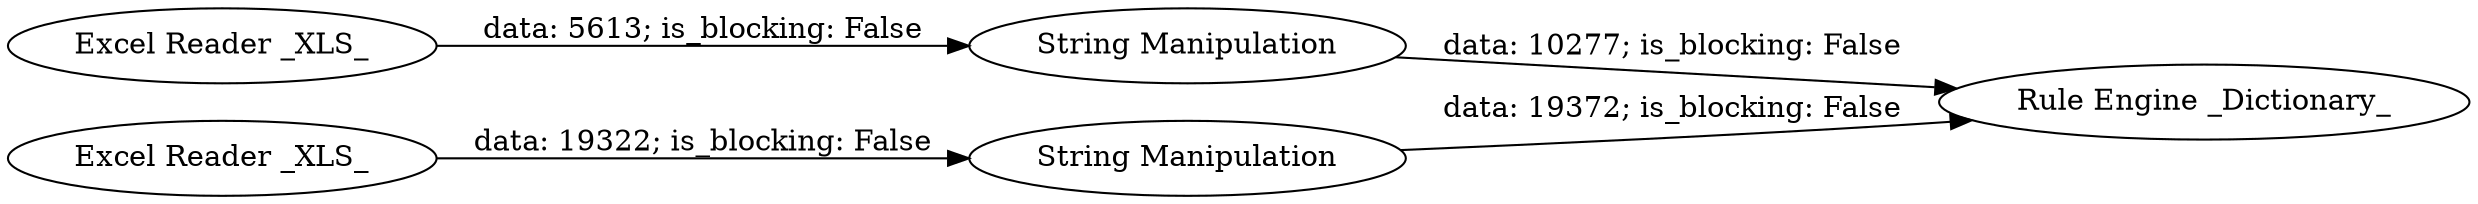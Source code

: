 digraph {
	"4559778190620446861_8" [label="String Manipulation"]
	"4559778190620446861_4" [label="Rule Engine _Dictionary_"]
	"4559778190620446861_7" [label="String Manipulation"]
	"4559778190620446861_2" [label="Excel Reader _XLS_"]
	"4559778190620446861_1" [label="Excel Reader _XLS_"]
	"4559778190620446861_2" -> "4559778190620446861_7" [label="data: 5613; is_blocking: False"]
	"4559778190620446861_1" -> "4559778190620446861_8" [label="data: 19322; is_blocking: False"]
	"4559778190620446861_7" -> "4559778190620446861_4" [label="data: 10277; is_blocking: False"]
	"4559778190620446861_8" -> "4559778190620446861_4" [label="data: 19372; is_blocking: False"]
	rankdir=LR
}
